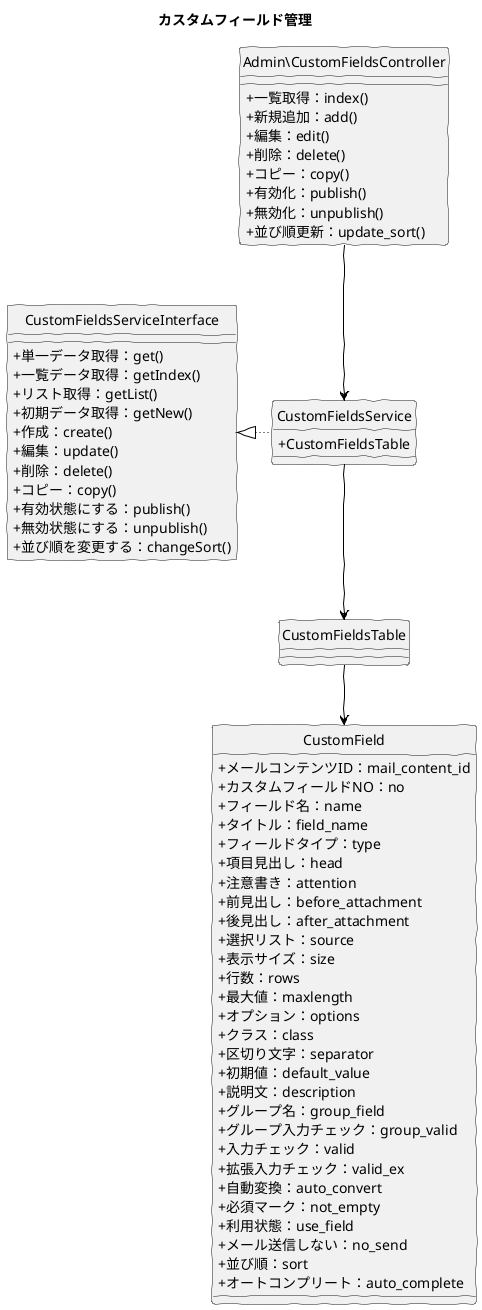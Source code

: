 @startuml
skinparam handwritten true
skinparam backgroundColor white
hide circle
skinparam classAttributeIconSize 0

title カスタムフィールド管理

class Admin\CustomFieldsController {
  + 一覧取得：index()
  + 新規追加：add()
  + 編集：edit()
  + 削除：delete()
  + コピー：copy()
  + 有効化：publish()
  + 無効化：unpublish()
  + 並び順更新：update_sort()
}

class CustomFieldsService {
  + CustomFieldsTable
}

class CustomFieldsServiceInterface {
  + 単一データ取得：get()
  + 一覧データ取得：getIndex()
  + リスト取得：getList()
  + 初期データ取得：getNew()
  + 作成：create()
  + 編集：update()
  + 削除：delete()
  + コピー：copy()
  + 有効状態にする：publish()
  + 無効状態にする：unpublish()
  + 並び順を変更する：changeSort()
}

class CustomFieldsTable {
}

class CustomField {
	+ メールコンテンツID：mail_content_id
	+ カスタムフィールドNO：no
	+ フィールド名：name
	+ タイトル：field_name
	+ フィールドタイプ：type
	+ 項目見出し：head
	+ 注意書き：attention
	+ 前見出し：before_attachment
	+ 後見出し：after_attachment
	+ 選択リスト：source
	+ 表示サイズ：size
	+ 行数：rows
	+ 最大値：maxlength
	+ オプション：options
	+ クラス：class
	+ 区切り文字：separator
	+ 初期値：default_value
	+ 説明文：description
	+ グループ名：group_field
	+ グループ入力チェック：group_valid
	+ 入力チェック：valid
	+ 拡張入力チェック：valid_ex
	+ 自動変換：auto_convert
	+ 必須マーク：not_empty
	+ 利用状態：use_field
	+ メール送信しない：no_send
	+ 並び順：sort
	+ オートコンプリート：auto_complete
}

Admin\CustomFieldsController -down[#Black]-> CustomFieldsService
CustomFieldsService -down[#Black]-> CustomFieldsTable
CustomFieldsService -left[dotted,#Black]-|> CustomFieldsServiceInterface
CustomFieldsTable -down[#Black]-> CustomField

@enduml
